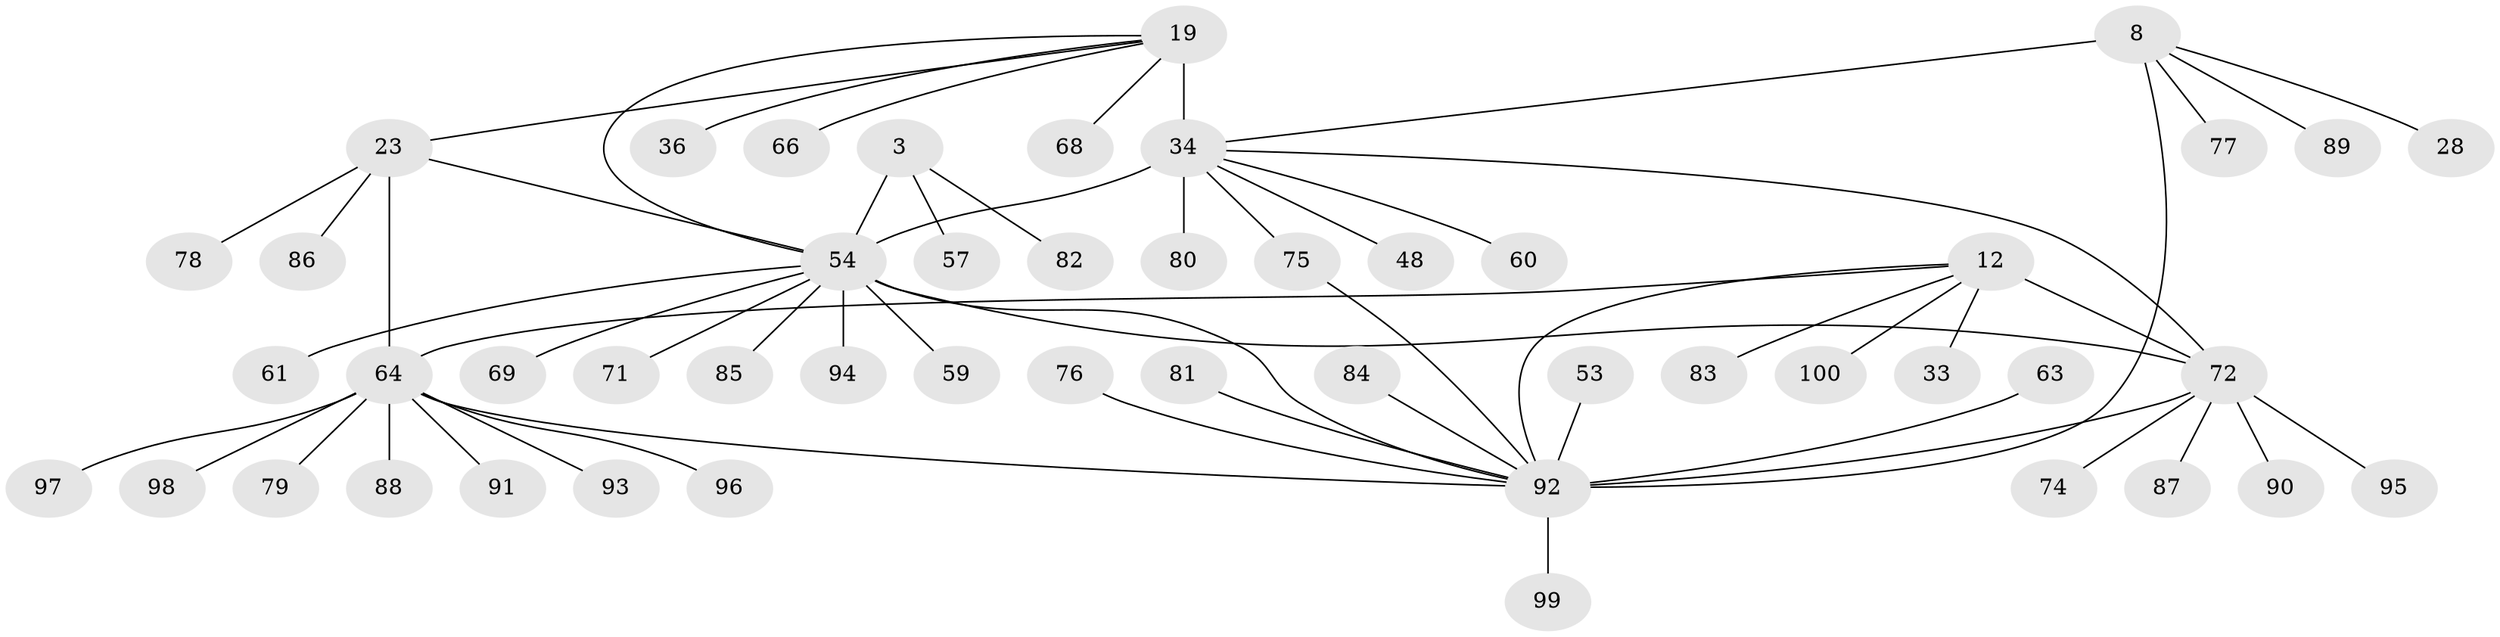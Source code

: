 // original degree distribution, {8: 0.03, 4: 0.02, 6: 0.07, 7: 0.08, 12: 0.01, 10: 0.01, 9: 0.02, 5: 0.01, 15: 0.01, 1: 0.59, 2: 0.12, 3: 0.03}
// Generated by graph-tools (version 1.1) at 2025/58/03/04/25 21:58:21]
// undirected, 50 vertices, 58 edges
graph export_dot {
graph [start="1"]
  node [color=gray90,style=filled];
  3 [super="+2"];
  8 [super="+7"];
  12 [super="+11"];
  19 [super="+17"];
  23 [super="+21"];
  28;
  33;
  34 [super="+20"];
  36;
  48;
  53;
  54 [super="+39+5+4+32+45+46"];
  57;
  59;
  60 [super="+56"];
  61;
  63;
  64 [super="+25+31+49+50+62+24+41+30+51"];
  66;
  68;
  69;
  71;
  72 [super="+15+42+43+52+55"];
  74;
  75 [super="+38+47"];
  76;
  77;
  78 [super="+35"];
  79 [super="+65"];
  80;
  81;
  82 [super="+67+70"];
  83;
  84;
  85;
  86;
  87;
  88;
  89 [super="+29"];
  90;
  91;
  92 [super="+10+26"];
  93;
  94;
  95;
  96;
  97;
  98 [super="+73"];
  99;
  100;
  3 -- 57;
  3 -- 82;
  3 -- 54 [weight=6];
  8 -- 28;
  8 -- 77;
  8 -- 89;
  8 -- 92 [weight=6];
  8 -- 34;
  12 -- 33;
  12 -- 83;
  12 -- 100;
  12 -- 92;
  12 -- 64;
  12 -- 72 [weight=6];
  19 -- 23;
  19 -- 66;
  19 -- 36;
  19 -- 68;
  19 -- 54;
  19 -- 34 [weight=6];
  23 -- 86;
  23 -- 54 [weight=2];
  23 -- 78;
  23 -- 64 [weight=6];
  34 -- 72;
  34 -- 75;
  34 -- 48;
  34 -- 80;
  34 -- 54;
  34 -- 60;
  53 -- 92;
  54 -- 69;
  54 -- 71;
  54 -- 85;
  54 -- 94;
  54 -- 59;
  54 -- 92 [weight=2];
  54 -- 61;
  54 -- 72;
  63 -- 92;
  64 -- 96;
  64 -- 98;
  64 -- 79;
  64 -- 91;
  64 -- 93;
  64 -- 92 [weight=2];
  64 -- 97;
  64 -- 88;
  72 -- 74;
  72 -- 87;
  72 -- 90;
  72 -- 95;
  72 -- 92;
  75 -- 92;
  76 -- 92;
  81 -- 92;
  84 -- 92;
  92 -- 99;
}
